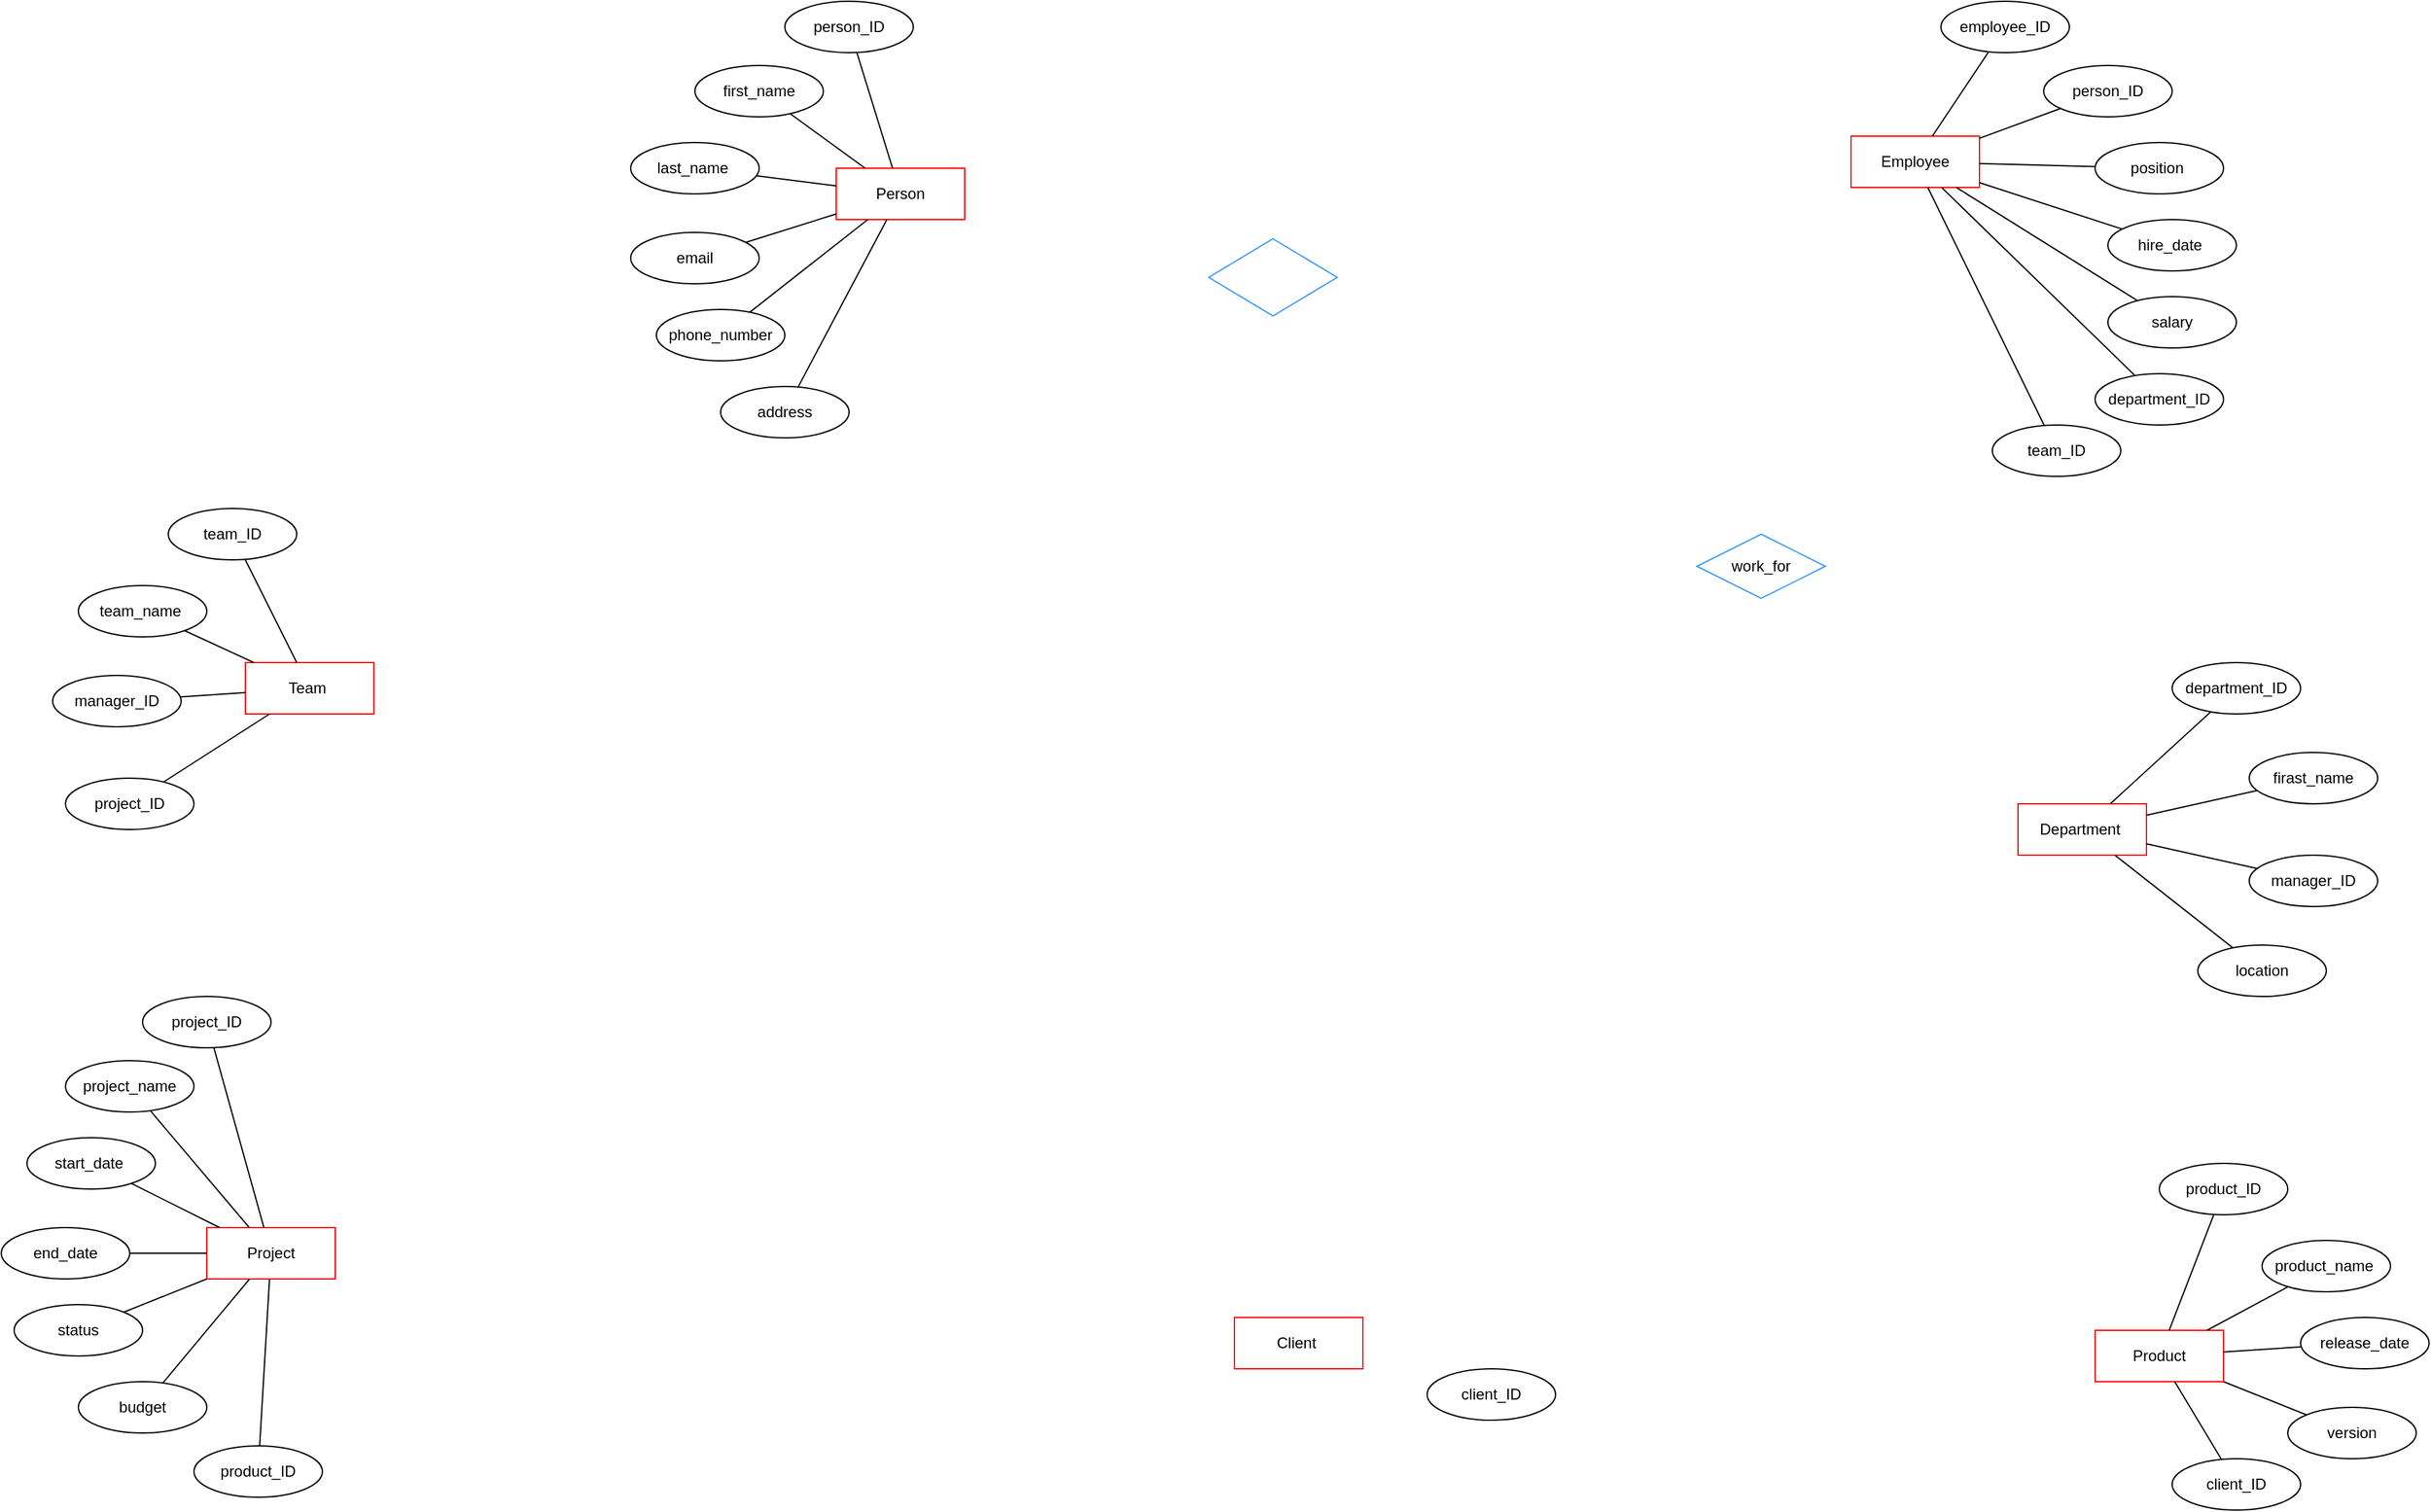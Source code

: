 <mxfile version="24.7.16">
  <diagram name="Сторінка-1" id="sg_AovQOAlRPVP2MbBbo">
    <mxGraphModel dx="2547" dy="1922" grid="1" gridSize="10" guides="1" tooltips="1" connect="1" arrows="1" fold="1" page="1" pageScale="1" pageWidth="827" pageHeight="1169" math="0" shadow="0">
      <root>
        <mxCell id="0" />
        <mxCell id="1" parent="0" />
        <mxCell id="2VthVkV6U9Xf0mXh9X9m-2" value="person_ID" style="ellipse;whiteSpace=wrap;html=1;align=center;" vertex="1" parent="1">
          <mxGeometry x="150" y="-105" width="100" height="40" as="geometry" />
        </mxCell>
        <mxCell id="2VthVkV6U9Xf0mXh9X9m-3" value="first_name" style="ellipse;whiteSpace=wrap;html=1;align=center;" vertex="1" parent="1">
          <mxGeometry x="80" y="-55" width="100" height="40" as="geometry" />
        </mxCell>
        <mxCell id="2VthVkV6U9Xf0mXh9X9m-4" value="last_name&amp;nbsp;" style="ellipse;whiteSpace=wrap;html=1;align=center;" vertex="1" parent="1">
          <mxGeometry x="30" y="5" width="100" height="40" as="geometry" />
        </mxCell>
        <mxCell id="2VthVkV6U9Xf0mXh9X9m-5" value="email" style="ellipse;whiteSpace=wrap;html=1;align=center;" vertex="1" parent="1">
          <mxGeometry x="30" y="75" width="100" height="40" as="geometry" />
        </mxCell>
        <mxCell id="2VthVkV6U9Xf0mXh9X9m-6" value="phone_number" style="ellipse;whiteSpace=wrap;html=1;align=center;" vertex="1" parent="1">
          <mxGeometry x="50" y="135" width="100" height="40" as="geometry" />
        </mxCell>
        <mxCell id="2VthVkV6U9Xf0mXh9X9m-7" value="Person" style="whiteSpace=wrap;html=1;align=center;strokeColor=#FF0000;" vertex="1" parent="1">
          <mxGeometry x="190" y="25" width="100" height="40" as="geometry" />
        </mxCell>
        <mxCell id="2VthVkV6U9Xf0mXh9X9m-8" value="address" style="ellipse;whiteSpace=wrap;html=1;align=center;" vertex="1" parent="1">
          <mxGeometry x="100" y="195" width="100" height="40" as="geometry" />
        </mxCell>
        <mxCell id="2VthVkV6U9Xf0mXh9X9m-9" value="Employee" style="whiteSpace=wrap;html=1;align=center;strokeColor=#FF0000;" vertex="1" parent="1">
          <mxGeometry x="980" width="100" height="40" as="geometry" />
        </mxCell>
        <mxCell id="2VthVkV6U9Xf0mXh9X9m-10" value="employee_ID" style="ellipse;whiteSpace=wrap;html=1;align=center;" vertex="1" parent="1">
          <mxGeometry x="1050" y="-105" width="100" height="40" as="geometry" />
        </mxCell>
        <mxCell id="2VthVkV6U9Xf0mXh9X9m-11" value="person_ID" style="ellipse;whiteSpace=wrap;html=1;align=center;" vertex="1" parent="1">
          <mxGeometry x="1130" y="-55" width="100" height="40" as="geometry" />
        </mxCell>
        <mxCell id="2VthVkV6U9Xf0mXh9X9m-12" value="position&amp;nbsp;" style="ellipse;whiteSpace=wrap;html=1;align=center;" vertex="1" parent="1">
          <mxGeometry x="1170" y="5" width="100" height="40" as="geometry" />
        </mxCell>
        <mxCell id="2VthVkV6U9Xf0mXh9X9m-13" value="hire_date&amp;nbsp;" style="ellipse;whiteSpace=wrap;html=1;align=center;" vertex="1" parent="1">
          <mxGeometry x="1180" y="65" width="100" height="40" as="geometry" />
        </mxCell>
        <mxCell id="2VthVkV6U9Xf0mXh9X9m-14" value="salary" style="ellipse;whiteSpace=wrap;html=1;align=center;" vertex="1" parent="1">
          <mxGeometry x="1180" y="125" width="100" height="40" as="geometry" />
        </mxCell>
        <mxCell id="2VthVkV6U9Xf0mXh9X9m-15" value="department_ID" style="ellipse;whiteSpace=wrap;html=1;align=center;" vertex="1" parent="1">
          <mxGeometry x="1170" y="185" width="100" height="40" as="geometry" />
        </mxCell>
        <mxCell id="2VthVkV6U9Xf0mXh9X9m-16" value="team_ID" style="ellipse;whiteSpace=wrap;html=1;align=center;" vertex="1" parent="1">
          <mxGeometry x="1090" y="225" width="100" height="40" as="geometry" />
        </mxCell>
        <mxCell id="2VthVkV6U9Xf0mXh9X9m-17" value="Department&amp;nbsp;" style="whiteSpace=wrap;html=1;align=center;strokeColor=#FF0000;" vertex="1" parent="1">
          <mxGeometry x="1110" y="520" width="100" height="40" as="geometry" />
        </mxCell>
        <mxCell id="2VthVkV6U9Xf0mXh9X9m-18" value="department_ID" style="ellipse;whiteSpace=wrap;html=1;align=center;" vertex="1" parent="1">
          <mxGeometry x="1230" y="410" width="100" height="40" as="geometry" />
        </mxCell>
        <mxCell id="2VthVkV6U9Xf0mXh9X9m-19" value="firast_name" style="ellipse;whiteSpace=wrap;html=1;align=center;" vertex="1" parent="1">
          <mxGeometry x="1290" y="480" width="100" height="40" as="geometry" />
        </mxCell>
        <mxCell id="2VthVkV6U9Xf0mXh9X9m-20" value="manager_ID" style="ellipse;whiteSpace=wrap;html=1;align=center;" vertex="1" parent="1">
          <mxGeometry x="1290" y="560" width="100" height="40" as="geometry" />
        </mxCell>
        <mxCell id="2VthVkV6U9Xf0mXh9X9m-21" value="location" style="ellipse;whiteSpace=wrap;html=1;align=center;" vertex="1" parent="1">
          <mxGeometry x="1250" y="630" width="100" height="40" as="geometry" />
        </mxCell>
        <mxCell id="2VthVkV6U9Xf0mXh9X9m-22" value="Team&amp;nbsp;" style="whiteSpace=wrap;html=1;align=center;strokeColor=#FF0000;" vertex="1" parent="1">
          <mxGeometry x="-270" y="410" width="100" height="40" as="geometry" />
        </mxCell>
        <mxCell id="2VthVkV6U9Xf0mXh9X9m-23" value="team_ID" style="ellipse;whiteSpace=wrap;html=1;align=center;" vertex="1" parent="1">
          <mxGeometry x="-330" y="290" width="100" height="40" as="geometry" />
        </mxCell>
        <mxCell id="2VthVkV6U9Xf0mXh9X9m-24" value="team_name&amp;nbsp;" style="ellipse;whiteSpace=wrap;html=1;align=center;" vertex="1" parent="1">
          <mxGeometry x="-400" y="350" width="100" height="40" as="geometry" />
        </mxCell>
        <mxCell id="2VthVkV6U9Xf0mXh9X9m-25" value="manager_ID" style="ellipse;whiteSpace=wrap;html=1;align=center;" vertex="1" parent="1">
          <mxGeometry x="-420" y="420" width="100" height="40" as="geometry" />
        </mxCell>
        <mxCell id="2VthVkV6U9Xf0mXh9X9m-26" value="project_ID" style="ellipse;whiteSpace=wrap;html=1;align=center;" vertex="1" parent="1">
          <mxGeometry x="-410" y="500" width="100" height="40" as="geometry" />
        </mxCell>
        <mxCell id="2VthVkV6U9Xf0mXh9X9m-28" value="Product" style="whiteSpace=wrap;html=1;align=center;strokeColor=#FF0000;" vertex="1" parent="1">
          <mxGeometry x="1170" y="930" width="100" height="40" as="geometry" />
        </mxCell>
        <mxCell id="2VthVkV6U9Xf0mXh9X9m-29" value="product_ID" style="ellipse;whiteSpace=wrap;html=1;align=center;" vertex="1" parent="1">
          <mxGeometry x="1220" y="800" width="100" height="40" as="geometry" />
        </mxCell>
        <mxCell id="2VthVkV6U9Xf0mXh9X9m-30" value="product_name&amp;nbsp;" style="ellipse;whiteSpace=wrap;html=1;align=center;" vertex="1" parent="1">
          <mxGeometry x="1300" y="860" width="100" height="40" as="geometry" />
        </mxCell>
        <mxCell id="2VthVkV6U9Xf0mXh9X9m-31" value="release_date" style="ellipse;whiteSpace=wrap;html=1;align=center;" vertex="1" parent="1">
          <mxGeometry x="1330" y="920" width="100" height="40" as="geometry" />
        </mxCell>
        <mxCell id="2VthVkV6U9Xf0mXh9X9m-32" value="version" style="ellipse;whiteSpace=wrap;html=1;align=center;" vertex="1" parent="1">
          <mxGeometry x="1320" y="990" width="100" height="40" as="geometry" />
        </mxCell>
        <mxCell id="2VthVkV6U9Xf0mXh9X9m-33" value="client_ID" style="ellipse;whiteSpace=wrap;html=1;align=center;" vertex="1" parent="1">
          <mxGeometry x="1230" y="1030" width="100" height="40" as="geometry" />
        </mxCell>
        <mxCell id="2VthVkV6U9Xf0mXh9X9m-34" value="Project" style="whiteSpace=wrap;html=1;align=center;strokeColor=#FF0000;" vertex="1" parent="1">
          <mxGeometry x="-300" y="850" width="100" height="40" as="geometry" />
        </mxCell>
        <mxCell id="2VthVkV6U9Xf0mXh9X9m-35" value="project_ID" style="ellipse;whiteSpace=wrap;html=1;align=center;" vertex="1" parent="1">
          <mxGeometry x="-350" y="670" width="100" height="40" as="geometry" />
        </mxCell>
        <mxCell id="2VthVkV6U9Xf0mXh9X9m-36" value="project_name" style="ellipse;whiteSpace=wrap;html=1;align=center;" vertex="1" parent="1">
          <mxGeometry x="-410" y="720" width="100" height="40" as="geometry" />
        </mxCell>
        <mxCell id="2VthVkV6U9Xf0mXh9X9m-37" value="start_date&amp;nbsp;" style="ellipse;whiteSpace=wrap;html=1;align=center;" vertex="1" parent="1">
          <mxGeometry x="-440" y="780" width="100" height="40" as="geometry" />
        </mxCell>
        <mxCell id="2VthVkV6U9Xf0mXh9X9m-38" value="end_date" style="ellipse;whiteSpace=wrap;html=1;align=center;" vertex="1" parent="1">
          <mxGeometry x="-460" y="850" width="100" height="40" as="geometry" />
        </mxCell>
        <mxCell id="2VthVkV6U9Xf0mXh9X9m-39" value="status" style="ellipse;whiteSpace=wrap;html=1;align=center;" vertex="1" parent="1">
          <mxGeometry x="-450" y="910" width="100" height="40" as="geometry" />
        </mxCell>
        <mxCell id="2VthVkV6U9Xf0mXh9X9m-40" value="budget" style="ellipse;whiteSpace=wrap;html=1;align=center;" vertex="1" parent="1">
          <mxGeometry x="-400" y="970" width="100" height="40" as="geometry" />
        </mxCell>
        <mxCell id="2VthVkV6U9Xf0mXh9X9m-41" value="product_ID" style="ellipse;whiteSpace=wrap;html=1;align=center;" vertex="1" parent="1">
          <mxGeometry x="-310" y="1020" width="100" height="40" as="geometry" />
        </mxCell>
        <mxCell id="2VthVkV6U9Xf0mXh9X9m-43" value="Client&amp;nbsp;" style="whiteSpace=wrap;html=1;align=center;strokeColor=#FF0000;" vertex="1" parent="1">
          <mxGeometry x="500" y="920" width="100" height="40" as="geometry" />
        </mxCell>
        <mxCell id="2VthVkV6U9Xf0mXh9X9m-44" value="client_ID" style="ellipse;whiteSpace=wrap;html=1;align=center;" vertex="1" parent="1">
          <mxGeometry x="650" y="960" width="100" height="40" as="geometry" />
        </mxCell>
        <mxCell id="2VthVkV6U9Xf0mXh9X9m-46" value="" style="endArrow=none;html=1;rounded=0;" edge="1" parent="1" source="2VthVkV6U9Xf0mXh9X9m-2" target="2VthVkV6U9Xf0mXh9X9m-7">
          <mxGeometry relative="1" as="geometry">
            <mxPoint x="480" y="-35" as="sourcePoint" />
            <mxPoint x="640" y="-35" as="targetPoint" />
          </mxGeometry>
        </mxCell>
        <mxCell id="2VthVkV6U9Xf0mXh9X9m-53" value="" style="endArrow=none;html=1;rounded=0;" edge="1" parent="1" source="2VthVkV6U9Xf0mXh9X9m-3" target="2VthVkV6U9Xf0mXh9X9m-7">
          <mxGeometry relative="1" as="geometry">
            <mxPoint x="350" y="45" as="sourcePoint" />
            <mxPoint x="510" y="45" as="targetPoint" />
          </mxGeometry>
        </mxCell>
        <mxCell id="2VthVkV6U9Xf0mXh9X9m-54" value="" style="endArrow=none;html=1;rounded=0;" edge="1" parent="1" source="2VthVkV6U9Xf0mXh9X9m-4" target="2VthVkV6U9Xf0mXh9X9m-7">
          <mxGeometry relative="1" as="geometry">
            <mxPoint x="350" y="45" as="sourcePoint" />
            <mxPoint x="510" y="45" as="targetPoint" />
          </mxGeometry>
        </mxCell>
        <mxCell id="2VthVkV6U9Xf0mXh9X9m-55" value="" style="endArrow=none;html=1;rounded=0;" edge="1" parent="1" source="2VthVkV6U9Xf0mXh9X9m-5" target="2VthVkV6U9Xf0mXh9X9m-7">
          <mxGeometry relative="1" as="geometry">
            <mxPoint x="350" y="45" as="sourcePoint" />
            <mxPoint x="510" y="45" as="targetPoint" />
          </mxGeometry>
        </mxCell>
        <mxCell id="2VthVkV6U9Xf0mXh9X9m-56" value="" style="endArrow=none;html=1;rounded=0;" edge="1" parent="1" source="2VthVkV6U9Xf0mXh9X9m-6" target="2VthVkV6U9Xf0mXh9X9m-7">
          <mxGeometry relative="1" as="geometry">
            <mxPoint x="350" y="45" as="sourcePoint" />
            <mxPoint x="510" y="45" as="targetPoint" />
          </mxGeometry>
        </mxCell>
        <mxCell id="2VthVkV6U9Xf0mXh9X9m-57" value="" style="endArrow=none;html=1;rounded=0;" edge="1" parent="1" source="2VthVkV6U9Xf0mXh9X9m-8" target="2VthVkV6U9Xf0mXh9X9m-7">
          <mxGeometry relative="1" as="geometry">
            <mxPoint x="350" y="45" as="sourcePoint" />
            <mxPoint x="510" y="45" as="targetPoint" />
          </mxGeometry>
        </mxCell>
        <mxCell id="2VthVkV6U9Xf0mXh9X9m-58" value="" style="endArrow=none;html=1;rounded=0;" edge="1" parent="1" source="2VthVkV6U9Xf0mXh9X9m-23" target="2VthVkV6U9Xf0mXh9X9m-22">
          <mxGeometry relative="1" as="geometry">
            <mxPoint x="80" y="550" as="sourcePoint" />
            <mxPoint x="240" y="550" as="targetPoint" />
          </mxGeometry>
        </mxCell>
        <mxCell id="2VthVkV6U9Xf0mXh9X9m-59" value="" style="endArrow=none;html=1;rounded=0;" edge="1" parent="1" source="2VthVkV6U9Xf0mXh9X9m-24" target="2VthVkV6U9Xf0mXh9X9m-22">
          <mxGeometry relative="1" as="geometry">
            <mxPoint x="80" y="550" as="sourcePoint" />
            <mxPoint x="240" y="550" as="targetPoint" />
          </mxGeometry>
        </mxCell>
        <mxCell id="2VthVkV6U9Xf0mXh9X9m-60" value="" style="endArrow=none;html=1;rounded=0;" edge="1" parent="1" source="2VthVkV6U9Xf0mXh9X9m-25" target="2VthVkV6U9Xf0mXh9X9m-22">
          <mxGeometry relative="1" as="geometry">
            <mxPoint x="80" y="550" as="sourcePoint" />
            <mxPoint x="240" y="550" as="targetPoint" />
          </mxGeometry>
        </mxCell>
        <mxCell id="2VthVkV6U9Xf0mXh9X9m-61" value="" style="endArrow=none;html=1;rounded=0;" edge="1" parent="1" source="2VthVkV6U9Xf0mXh9X9m-26" target="2VthVkV6U9Xf0mXh9X9m-22">
          <mxGeometry relative="1" as="geometry">
            <mxPoint x="80" y="550" as="sourcePoint" />
            <mxPoint x="240" y="550" as="targetPoint" />
          </mxGeometry>
        </mxCell>
        <mxCell id="2VthVkV6U9Xf0mXh9X9m-62" value="" style="endArrow=none;html=1;rounded=0;" edge="1" parent="1" source="2VthVkV6U9Xf0mXh9X9m-35" target="2VthVkV6U9Xf0mXh9X9m-34">
          <mxGeometry relative="1" as="geometry">
            <mxPoint x="80" y="980" as="sourcePoint" />
            <mxPoint x="240" y="980" as="targetPoint" />
          </mxGeometry>
        </mxCell>
        <mxCell id="2VthVkV6U9Xf0mXh9X9m-63" value="" style="endArrow=none;html=1;rounded=0;" edge="1" parent="1" source="2VthVkV6U9Xf0mXh9X9m-36" target="2VthVkV6U9Xf0mXh9X9m-34">
          <mxGeometry relative="1" as="geometry">
            <mxPoint x="80" y="980" as="sourcePoint" />
            <mxPoint x="240" y="980" as="targetPoint" />
          </mxGeometry>
        </mxCell>
        <mxCell id="2VthVkV6U9Xf0mXh9X9m-64" value="" style="endArrow=none;html=1;rounded=0;" edge="1" parent="1" source="2VthVkV6U9Xf0mXh9X9m-37" target="2VthVkV6U9Xf0mXh9X9m-34">
          <mxGeometry relative="1" as="geometry">
            <mxPoint x="80" y="980" as="sourcePoint" />
            <mxPoint x="240" y="980" as="targetPoint" />
          </mxGeometry>
        </mxCell>
        <mxCell id="2VthVkV6U9Xf0mXh9X9m-65" value="" style="endArrow=none;html=1;rounded=0;" edge="1" parent="1" source="2VthVkV6U9Xf0mXh9X9m-38" target="2VthVkV6U9Xf0mXh9X9m-34">
          <mxGeometry relative="1" as="geometry">
            <mxPoint x="80" y="980" as="sourcePoint" />
            <mxPoint x="240" y="980" as="targetPoint" />
          </mxGeometry>
        </mxCell>
        <mxCell id="2VthVkV6U9Xf0mXh9X9m-66" value="" style="endArrow=none;html=1;rounded=0;" edge="1" parent="1" source="2VthVkV6U9Xf0mXh9X9m-39" target="2VthVkV6U9Xf0mXh9X9m-34">
          <mxGeometry relative="1" as="geometry">
            <mxPoint x="80" y="980" as="sourcePoint" />
            <mxPoint x="240" y="980" as="targetPoint" />
          </mxGeometry>
        </mxCell>
        <mxCell id="2VthVkV6U9Xf0mXh9X9m-67" value="" style="endArrow=none;html=1;rounded=0;" edge="1" parent="1" source="2VthVkV6U9Xf0mXh9X9m-40" target="2VthVkV6U9Xf0mXh9X9m-34">
          <mxGeometry relative="1" as="geometry">
            <mxPoint x="80" y="980" as="sourcePoint" />
            <mxPoint x="240" y="980" as="targetPoint" />
          </mxGeometry>
        </mxCell>
        <mxCell id="2VthVkV6U9Xf0mXh9X9m-68" value="" style="endArrow=none;html=1;rounded=0;" edge="1" parent="1" source="2VthVkV6U9Xf0mXh9X9m-41" target="2VthVkV6U9Xf0mXh9X9m-34">
          <mxGeometry relative="1" as="geometry">
            <mxPoint x="80" y="980" as="sourcePoint" />
            <mxPoint x="240" y="980" as="targetPoint" />
          </mxGeometry>
        </mxCell>
        <mxCell id="2VthVkV6U9Xf0mXh9X9m-69" value="" style="endArrow=none;html=1;rounded=0;" edge="1" parent="1" source="2VthVkV6U9Xf0mXh9X9m-10" target="2VthVkV6U9Xf0mXh9X9m-9">
          <mxGeometry relative="1" as="geometry">
            <mxPoint x="830" y="70" as="sourcePoint" />
            <mxPoint x="990" y="70" as="targetPoint" />
          </mxGeometry>
        </mxCell>
        <mxCell id="2VthVkV6U9Xf0mXh9X9m-70" value="" style="endArrow=none;html=1;rounded=0;" edge="1" parent="1" source="2VthVkV6U9Xf0mXh9X9m-11" target="2VthVkV6U9Xf0mXh9X9m-9">
          <mxGeometry relative="1" as="geometry">
            <mxPoint x="830" y="70" as="sourcePoint" />
            <mxPoint x="990" y="70" as="targetPoint" />
          </mxGeometry>
        </mxCell>
        <mxCell id="2VthVkV6U9Xf0mXh9X9m-71" value="" style="endArrow=none;html=1;rounded=0;" edge="1" parent="1" source="2VthVkV6U9Xf0mXh9X9m-12" target="2VthVkV6U9Xf0mXh9X9m-9">
          <mxGeometry relative="1" as="geometry">
            <mxPoint x="830" y="70" as="sourcePoint" />
            <mxPoint x="990" y="70" as="targetPoint" />
          </mxGeometry>
        </mxCell>
        <mxCell id="2VthVkV6U9Xf0mXh9X9m-72" value="" style="endArrow=none;html=1;rounded=0;" edge="1" parent="1" source="2VthVkV6U9Xf0mXh9X9m-13" target="2VthVkV6U9Xf0mXh9X9m-9">
          <mxGeometry relative="1" as="geometry">
            <mxPoint x="830" y="70" as="sourcePoint" />
            <mxPoint x="990" y="70" as="targetPoint" />
          </mxGeometry>
        </mxCell>
        <mxCell id="2VthVkV6U9Xf0mXh9X9m-73" value="" style="endArrow=none;html=1;rounded=0;" edge="1" parent="1" source="2VthVkV6U9Xf0mXh9X9m-14" target="2VthVkV6U9Xf0mXh9X9m-9">
          <mxGeometry relative="1" as="geometry">
            <mxPoint x="830" y="70" as="sourcePoint" />
            <mxPoint x="990" y="70" as="targetPoint" />
          </mxGeometry>
        </mxCell>
        <mxCell id="2VthVkV6U9Xf0mXh9X9m-74" value="" style="endArrow=none;html=1;rounded=0;" edge="1" parent="1" source="2VthVkV6U9Xf0mXh9X9m-15" target="2VthVkV6U9Xf0mXh9X9m-9">
          <mxGeometry relative="1" as="geometry">
            <mxPoint x="830" y="70" as="sourcePoint" />
            <mxPoint x="990" y="70" as="targetPoint" />
          </mxGeometry>
        </mxCell>
        <mxCell id="2VthVkV6U9Xf0mXh9X9m-75" value="" style="endArrow=none;html=1;rounded=0;" edge="1" parent="1" source="2VthVkV6U9Xf0mXh9X9m-16" target="2VthVkV6U9Xf0mXh9X9m-9">
          <mxGeometry relative="1" as="geometry">
            <mxPoint x="830" y="70" as="sourcePoint" />
            <mxPoint x="990" y="70" as="targetPoint" />
          </mxGeometry>
        </mxCell>
        <mxCell id="2VthVkV6U9Xf0mXh9X9m-76" value="" style="endArrow=none;html=1;rounded=0;" edge="1" parent="1" source="2VthVkV6U9Xf0mXh9X9m-18" target="2VthVkV6U9Xf0mXh9X9m-17">
          <mxGeometry relative="1" as="geometry">
            <mxPoint x="830" y="650" as="sourcePoint" />
            <mxPoint x="990" y="650" as="targetPoint" />
          </mxGeometry>
        </mxCell>
        <mxCell id="2VthVkV6U9Xf0mXh9X9m-77" value="" style="endArrow=none;html=1;rounded=0;" edge="1" parent="1" source="2VthVkV6U9Xf0mXh9X9m-19" target="2VthVkV6U9Xf0mXh9X9m-17">
          <mxGeometry relative="1" as="geometry">
            <mxPoint x="830" y="650" as="sourcePoint" />
            <mxPoint x="990" y="650" as="targetPoint" />
          </mxGeometry>
        </mxCell>
        <mxCell id="2VthVkV6U9Xf0mXh9X9m-78" value="" style="endArrow=none;html=1;rounded=0;" edge="1" parent="1" source="2VthVkV6U9Xf0mXh9X9m-20" target="2VthVkV6U9Xf0mXh9X9m-17">
          <mxGeometry relative="1" as="geometry">
            <mxPoint x="830" y="650" as="sourcePoint" />
            <mxPoint x="990" y="650" as="targetPoint" />
          </mxGeometry>
        </mxCell>
        <mxCell id="2VthVkV6U9Xf0mXh9X9m-79" value="" style="endArrow=none;html=1;rounded=0;" edge="1" parent="1" source="2VthVkV6U9Xf0mXh9X9m-29" target="2VthVkV6U9Xf0mXh9X9m-28">
          <mxGeometry relative="1" as="geometry">
            <mxPoint x="830" y="650" as="sourcePoint" />
            <mxPoint x="990" y="650" as="targetPoint" />
          </mxGeometry>
        </mxCell>
        <mxCell id="2VthVkV6U9Xf0mXh9X9m-80" value="" style="endArrow=none;html=1;rounded=0;" edge="1" parent="1" source="2VthVkV6U9Xf0mXh9X9m-21" target="2VthVkV6U9Xf0mXh9X9m-17">
          <mxGeometry relative="1" as="geometry">
            <mxPoint x="830" y="650" as="sourcePoint" />
            <mxPoint x="990" y="650" as="targetPoint" />
          </mxGeometry>
        </mxCell>
        <mxCell id="2VthVkV6U9Xf0mXh9X9m-81" value="" style="endArrow=none;html=1;rounded=0;" edge="1" parent="1" source="2VthVkV6U9Xf0mXh9X9m-30" target="2VthVkV6U9Xf0mXh9X9m-28">
          <mxGeometry relative="1" as="geometry">
            <mxPoint x="830" y="880" as="sourcePoint" />
            <mxPoint x="990" y="880" as="targetPoint" />
          </mxGeometry>
        </mxCell>
        <mxCell id="2VthVkV6U9Xf0mXh9X9m-82" value="" style="endArrow=none;html=1;rounded=0;" edge="1" parent="1" source="2VthVkV6U9Xf0mXh9X9m-31" target="2VthVkV6U9Xf0mXh9X9m-28">
          <mxGeometry relative="1" as="geometry">
            <mxPoint x="830" y="880" as="sourcePoint" />
            <mxPoint x="990" y="880" as="targetPoint" />
          </mxGeometry>
        </mxCell>
        <mxCell id="2VthVkV6U9Xf0mXh9X9m-83" value="" style="endArrow=none;html=1;rounded=0;" edge="1" parent="1" source="2VthVkV6U9Xf0mXh9X9m-32" target="2VthVkV6U9Xf0mXh9X9m-28">
          <mxGeometry relative="1" as="geometry">
            <mxPoint x="830" y="880" as="sourcePoint" />
            <mxPoint x="990" y="880" as="targetPoint" />
          </mxGeometry>
        </mxCell>
        <mxCell id="2VthVkV6U9Xf0mXh9X9m-84" value="" style="endArrow=none;html=1;rounded=0;" edge="1" parent="1" source="2VthVkV6U9Xf0mXh9X9m-33" target="2VthVkV6U9Xf0mXh9X9m-28">
          <mxGeometry relative="1" as="geometry">
            <mxPoint x="830" y="880" as="sourcePoint" />
            <mxPoint x="990" y="880" as="targetPoint" />
          </mxGeometry>
        </mxCell>
        <mxCell id="2VthVkV6U9Xf0mXh9X9m-85" value="" style="shape=rhombus;html=1;dashed=0;whiteSpace=wrap;perimeter=rhombusPerimeter;strokeColor=#3399FF;" vertex="1" parent="1">
          <mxGeometry x="480" y="80" width="100" height="60" as="geometry" />
        </mxCell>
        <mxCell id="2VthVkV6U9Xf0mXh9X9m-88" value="work_for" style="shape=rhombus;html=1;dashed=0;whiteSpace=wrap;perimeter=rhombusPerimeter;strokeColor=#3399FF;" vertex="1" parent="1">
          <mxGeometry x="860" y="310" width="100" height="50" as="geometry" />
        </mxCell>
      </root>
    </mxGraphModel>
  </diagram>
</mxfile>
